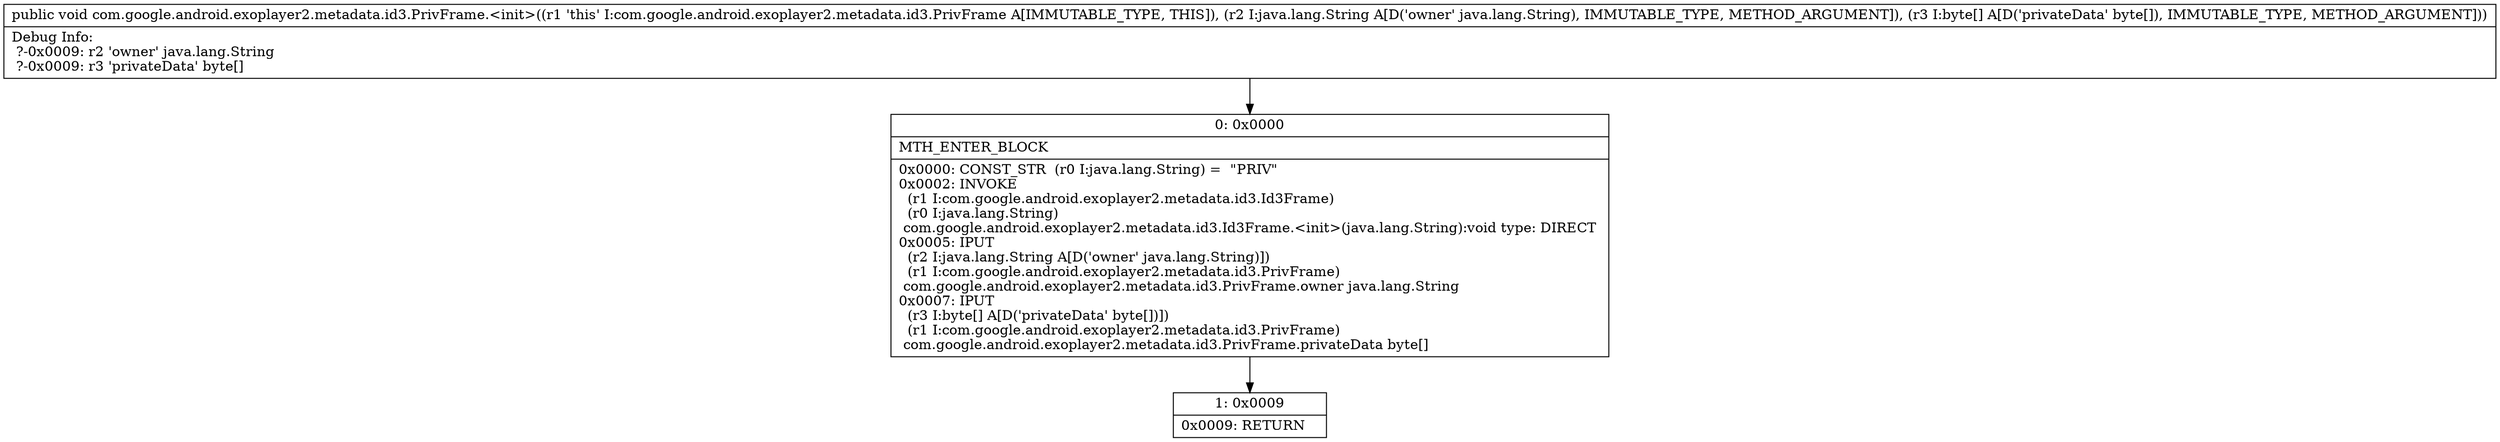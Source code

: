 digraph "CFG forcom.google.android.exoplayer2.metadata.id3.PrivFrame.\<init\>(Ljava\/lang\/String;[B)V" {
Node_0 [shape=record,label="{0\:\ 0x0000|MTH_ENTER_BLOCK\l|0x0000: CONST_STR  (r0 I:java.lang.String) =  \"PRIV\" \l0x0002: INVOKE  \l  (r1 I:com.google.android.exoplayer2.metadata.id3.Id3Frame)\l  (r0 I:java.lang.String)\l com.google.android.exoplayer2.metadata.id3.Id3Frame.\<init\>(java.lang.String):void type: DIRECT \l0x0005: IPUT  \l  (r2 I:java.lang.String A[D('owner' java.lang.String)])\l  (r1 I:com.google.android.exoplayer2.metadata.id3.PrivFrame)\l com.google.android.exoplayer2.metadata.id3.PrivFrame.owner java.lang.String \l0x0007: IPUT  \l  (r3 I:byte[] A[D('privateData' byte[])])\l  (r1 I:com.google.android.exoplayer2.metadata.id3.PrivFrame)\l com.google.android.exoplayer2.metadata.id3.PrivFrame.privateData byte[] \l}"];
Node_1 [shape=record,label="{1\:\ 0x0009|0x0009: RETURN   \l}"];
MethodNode[shape=record,label="{public void com.google.android.exoplayer2.metadata.id3.PrivFrame.\<init\>((r1 'this' I:com.google.android.exoplayer2.metadata.id3.PrivFrame A[IMMUTABLE_TYPE, THIS]), (r2 I:java.lang.String A[D('owner' java.lang.String), IMMUTABLE_TYPE, METHOD_ARGUMENT]), (r3 I:byte[] A[D('privateData' byte[]), IMMUTABLE_TYPE, METHOD_ARGUMENT]))  | Debug Info:\l  ?\-0x0009: r2 'owner' java.lang.String\l  ?\-0x0009: r3 'privateData' byte[]\l}"];
MethodNode -> Node_0;
Node_0 -> Node_1;
}

